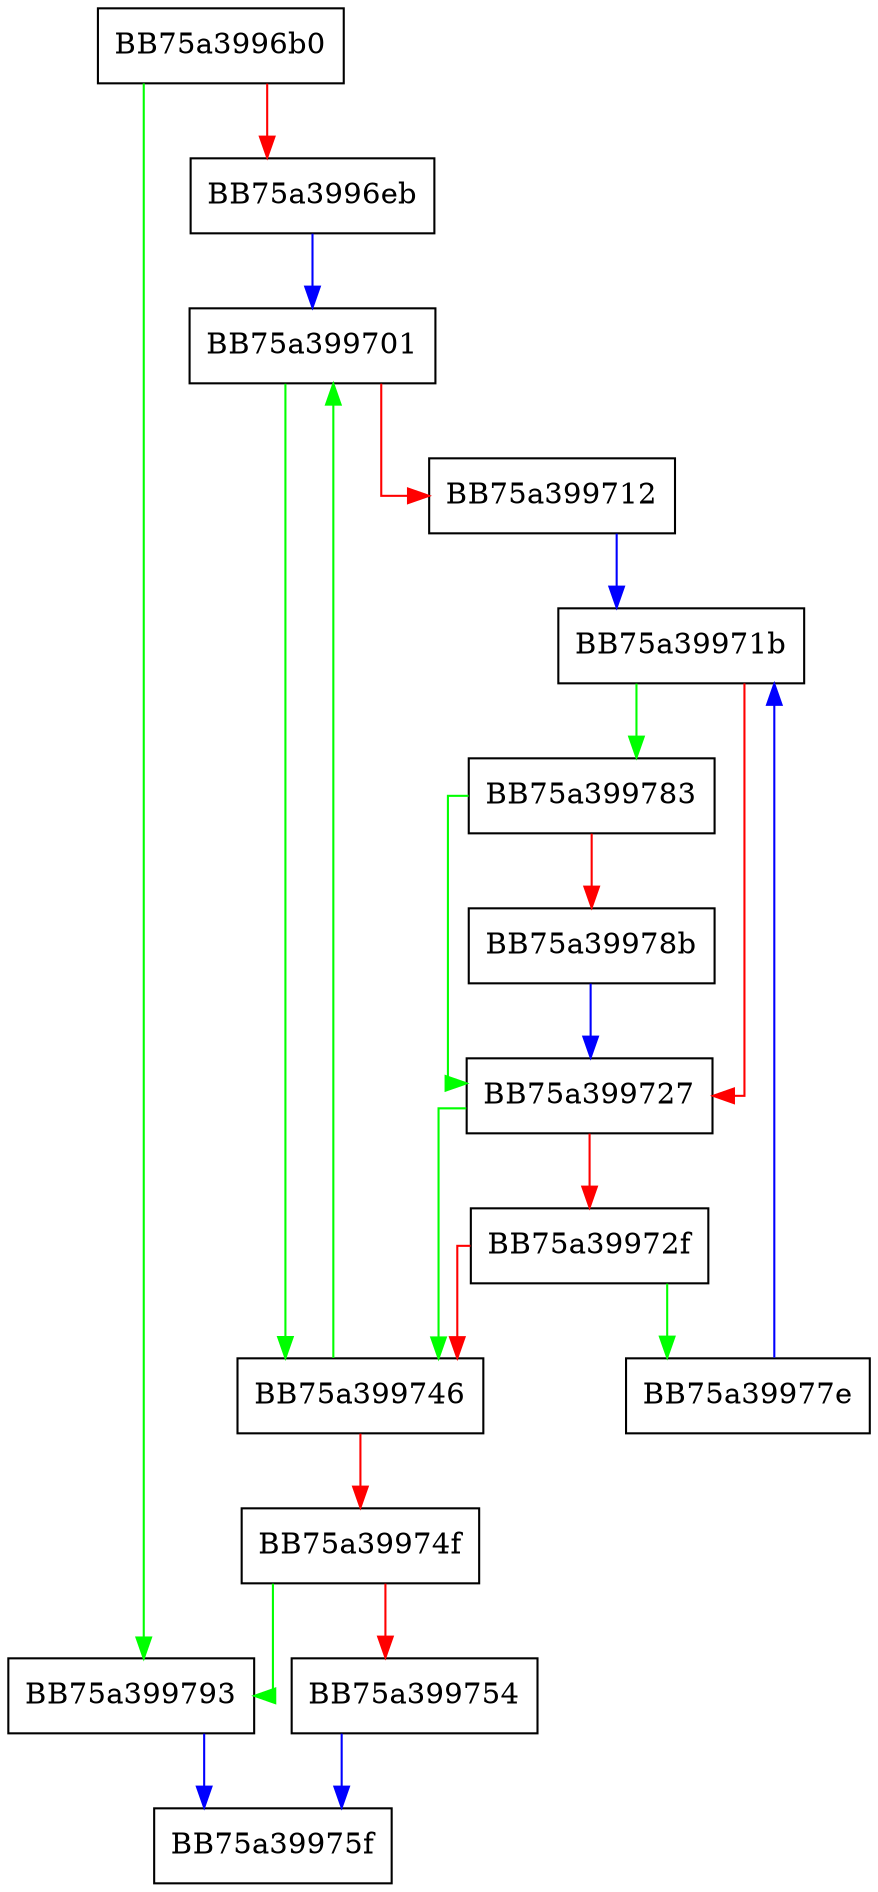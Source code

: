 digraph _Do_call {
  node [shape="box"];
  graph [splines=ortho];
  BB75a3996b0 -> BB75a399793 [color="green"];
  BB75a3996b0 -> BB75a3996eb [color="red"];
  BB75a3996eb -> BB75a399701 [color="blue"];
  BB75a399701 -> BB75a399746 [color="green"];
  BB75a399701 -> BB75a399712 [color="red"];
  BB75a399712 -> BB75a39971b [color="blue"];
  BB75a39971b -> BB75a399783 [color="green"];
  BB75a39971b -> BB75a399727 [color="red"];
  BB75a399727 -> BB75a399746 [color="green"];
  BB75a399727 -> BB75a39972f [color="red"];
  BB75a39972f -> BB75a39977e [color="green"];
  BB75a39972f -> BB75a399746 [color="red"];
  BB75a399746 -> BB75a399701 [color="green"];
  BB75a399746 -> BB75a39974f [color="red"];
  BB75a39974f -> BB75a399793 [color="green"];
  BB75a39974f -> BB75a399754 [color="red"];
  BB75a399754 -> BB75a39975f [color="blue"];
  BB75a39977e -> BB75a39971b [color="blue"];
  BB75a399783 -> BB75a399727 [color="green"];
  BB75a399783 -> BB75a39978b [color="red"];
  BB75a39978b -> BB75a399727 [color="blue"];
  BB75a399793 -> BB75a39975f [color="blue"];
}